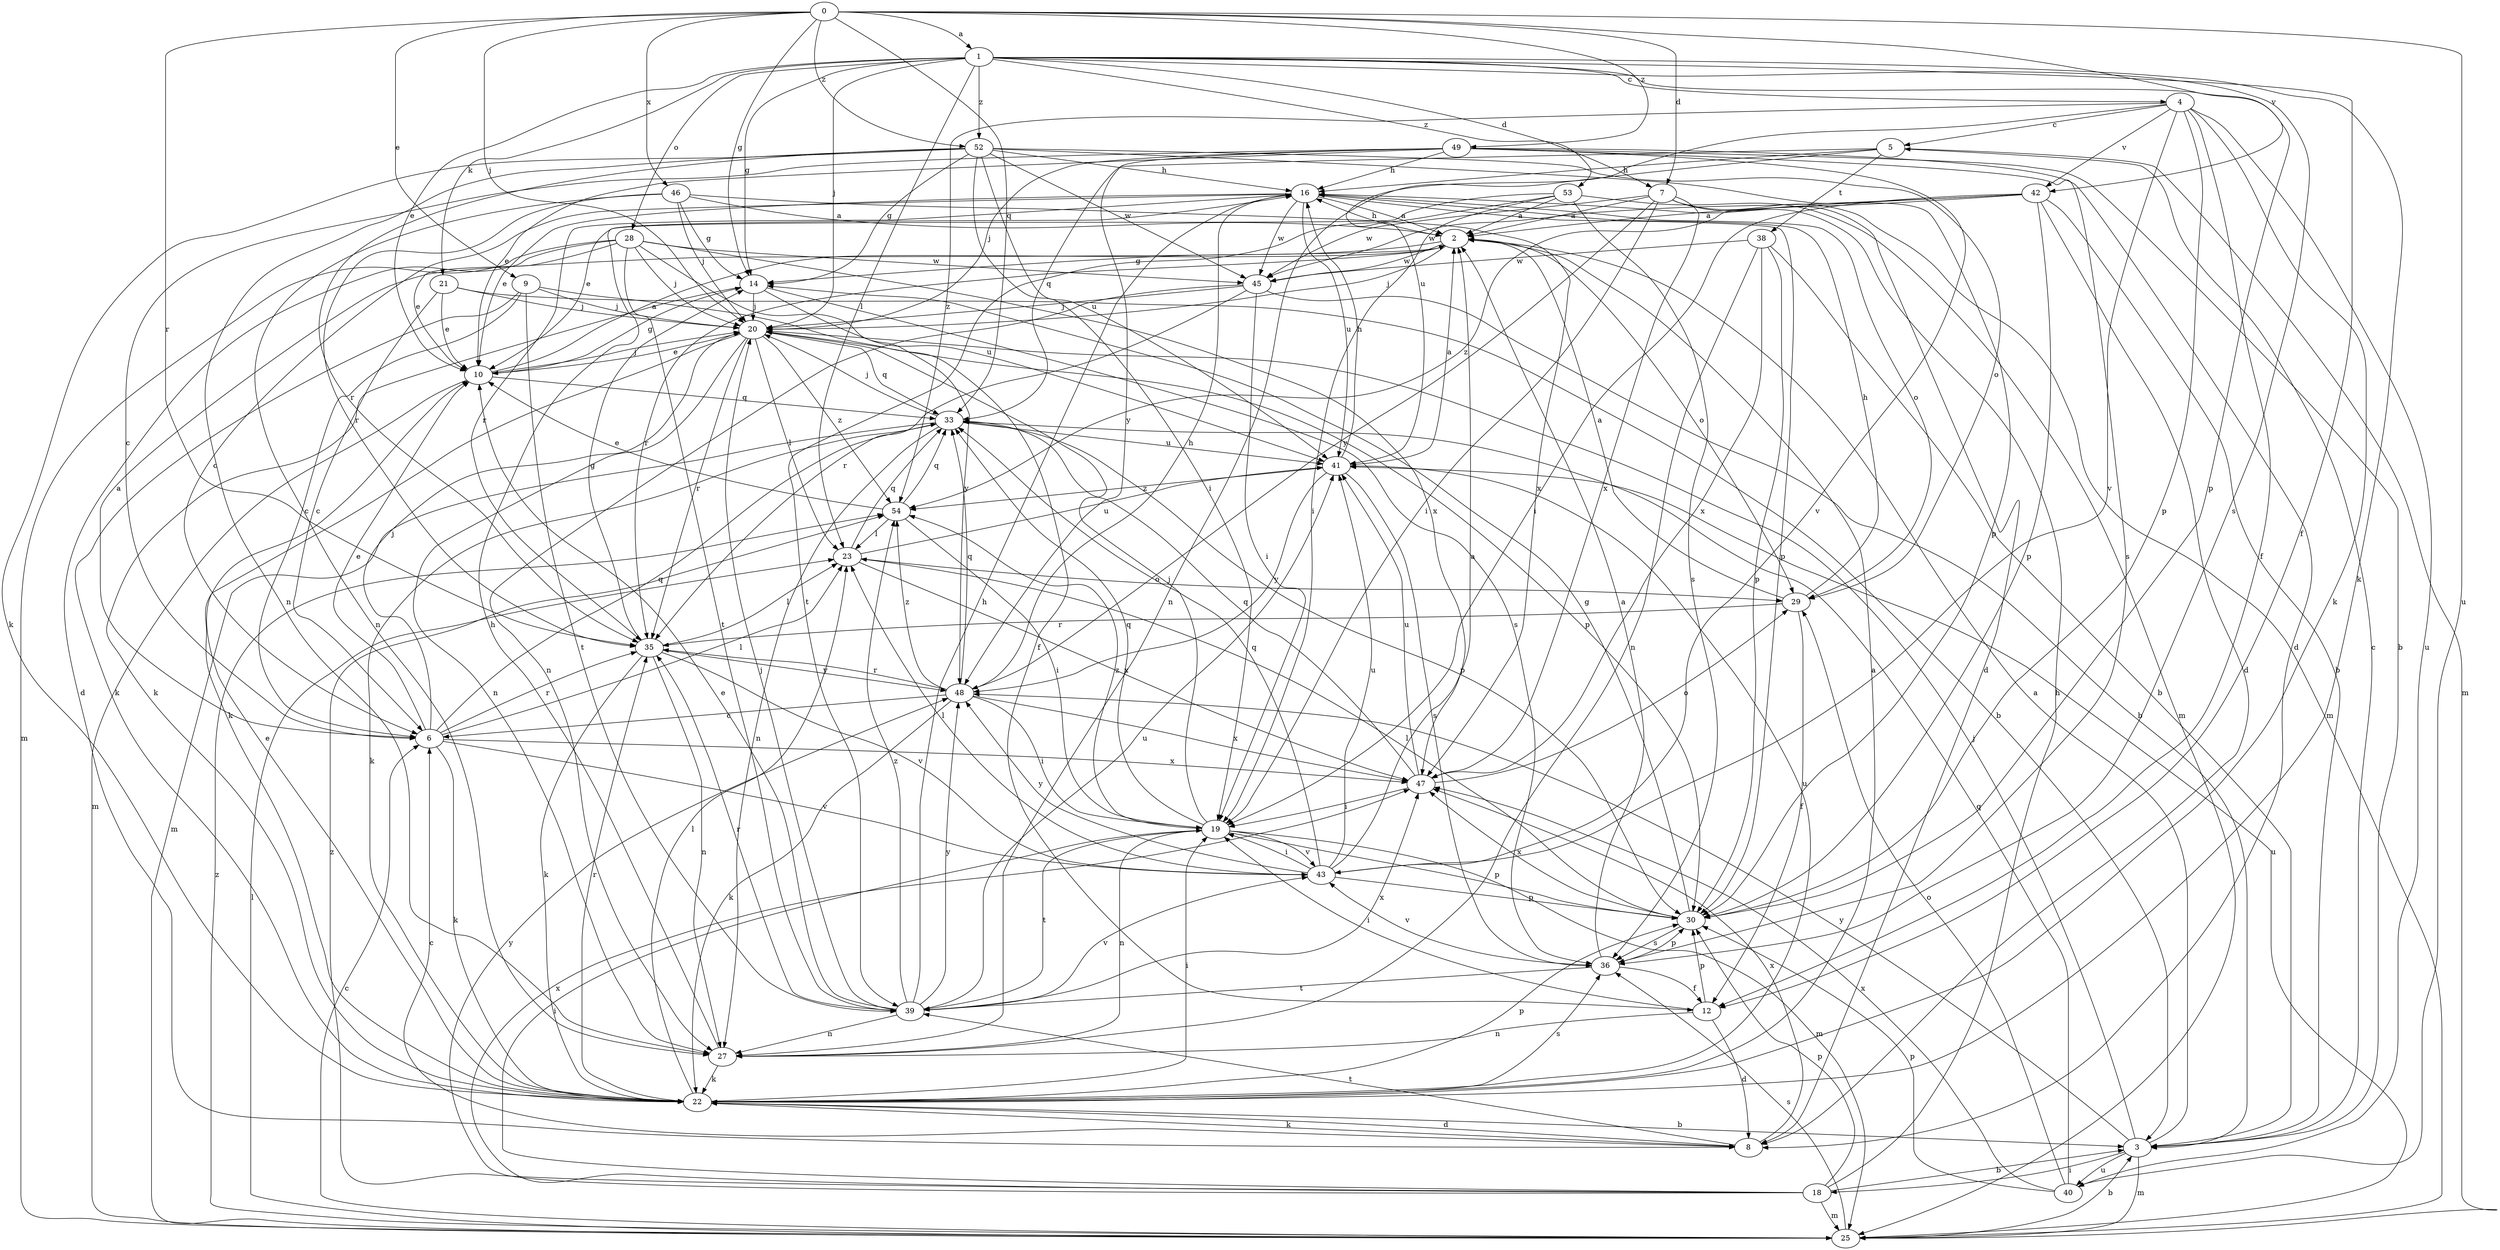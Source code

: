 strict digraph  {
0;
1;
2;
3;
4;
5;
6;
7;
8;
9;
10;
12;
14;
16;
18;
19;
20;
21;
22;
23;
25;
27;
28;
29;
30;
33;
35;
36;
38;
39;
40;
41;
42;
43;
45;
46;
47;
48;
49;
52;
53;
54;
0 -> 1  [label=a];
0 -> 7  [label=d];
0 -> 9  [label=e];
0 -> 14  [label=g];
0 -> 20  [label=j];
0 -> 33  [label=q];
0 -> 35  [label=r];
0 -> 40  [label=u];
0 -> 42  [label=v];
0 -> 46  [label=x];
0 -> 49  [label=z];
0 -> 52  [label=z];
1 -> 4  [label=c];
1 -> 7  [label=d];
1 -> 10  [label=e];
1 -> 12  [label=f];
1 -> 14  [label=g];
1 -> 20  [label=j];
1 -> 21  [label=k];
1 -> 22  [label=k];
1 -> 23  [label=l];
1 -> 28  [label=o];
1 -> 30  [label=p];
1 -> 36  [label=s];
1 -> 52  [label=z];
1 -> 53  [label=z];
2 -> 14  [label=g];
2 -> 16  [label=h];
2 -> 20  [label=j];
2 -> 29  [label=o];
2 -> 35  [label=r];
2 -> 45  [label=w];
3 -> 2  [label=a];
3 -> 5  [label=c];
3 -> 18  [label=i];
3 -> 20  [label=j];
3 -> 25  [label=m];
3 -> 40  [label=u];
3 -> 48  [label=y];
4 -> 5  [label=c];
4 -> 12  [label=f];
4 -> 22  [label=k];
4 -> 30  [label=p];
4 -> 40  [label=u];
4 -> 41  [label=u];
4 -> 42  [label=v];
4 -> 43  [label=v];
4 -> 54  [label=z];
5 -> 16  [label=h];
5 -> 25  [label=m];
5 -> 27  [label=n];
5 -> 33  [label=q];
5 -> 38  [label=t];
6 -> 2  [label=a];
6 -> 10  [label=e];
6 -> 20  [label=j];
6 -> 22  [label=k];
6 -> 23  [label=l];
6 -> 33  [label=q];
6 -> 35  [label=r];
6 -> 43  [label=v];
6 -> 47  [label=x];
7 -> 2  [label=a];
7 -> 8  [label=d];
7 -> 19  [label=i];
7 -> 25  [label=m];
7 -> 45  [label=w];
7 -> 47  [label=x];
7 -> 48  [label=y];
8 -> 6  [label=c];
8 -> 22  [label=k];
8 -> 39  [label=t];
8 -> 47  [label=x];
9 -> 6  [label=c];
9 -> 12  [label=f];
9 -> 20  [label=j];
9 -> 22  [label=k];
9 -> 39  [label=t];
10 -> 2  [label=a];
10 -> 14  [label=g];
10 -> 20  [label=j];
10 -> 25  [label=m];
10 -> 33  [label=q];
12 -> 8  [label=d];
12 -> 19  [label=i];
12 -> 27  [label=n];
12 -> 30  [label=p];
14 -> 20  [label=j];
14 -> 22  [label=k];
14 -> 36  [label=s];
14 -> 48  [label=y];
16 -> 2  [label=a];
16 -> 6  [label=c];
16 -> 10  [label=e];
16 -> 29  [label=o];
16 -> 30  [label=p];
16 -> 35  [label=r];
16 -> 41  [label=u];
16 -> 45  [label=w];
18 -> 3  [label=b];
18 -> 16  [label=h];
18 -> 19  [label=i];
18 -> 25  [label=m];
18 -> 30  [label=p];
18 -> 47  [label=x];
18 -> 48  [label=y];
18 -> 54  [label=z];
19 -> 20  [label=j];
19 -> 25  [label=m];
19 -> 27  [label=n];
19 -> 30  [label=p];
19 -> 33  [label=q];
19 -> 39  [label=t];
19 -> 43  [label=v];
19 -> 54  [label=z];
20 -> 10  [label=e];
20 -> 22  [label=k];
20 -> 23  [label=l];
20 -> 27  [label=n];
20 -> 30  [label=p];
20 -> 33  [label=q];
20 -> 35  [label=r];
20 -> 54  [label=z];
21 -> 3  [label=b];
21 -> 6  [label=c];
21 -> 10  [label=e];
21 -> 20  [label=j];
22 -> 2  [label=a];
22 -> 3  [label=b];
22 -> 8  [label=d];
22 -> 10  [label=e];
22 -> 19  [label=i];
22 -> 23  [label=l];
22 -> 30  [label=p];
22 -> 35  [label=r];
22 -> 36  [label=s];
22 -> 41  [label=u];
23 -> 29  [label=o];
23 -> 33  [label=q];
23 -> 41  [label=u];
23 -> 47  [label=x];
25 -> 3  [label=b];
25 -> 6  [label=c];
25 -> 23  [label=l];
25 -> 36  [label=s];
25 -> 41  [label=u];
25 -> 54  [label=z];
27 -> 16  [label=h];
27 -> 22  [label=k];
28 -> 8  [label=d];
28 -> 10  [label=e];
28 -> 20  [label=j];
28 -> 25  [label=m];
28 -> 39  [label=t];
28 -> 41  [label=u];
28 -> 45  [label=w];
28 -> 47  [label=x];
29 -> 2  [label=a];
29 -> 12  [label=f];
29 -> 16  [label=h];
29 -> 35  [label=r];
30 -> 14  [label=g];
30 -> 23  [label=l];
30 -> 36  [label=s];
30 -> 47  [label=x];
33 -> 20  [label=j];
33 -> 22  [label=k];
33 -> 25  [label=m];
33 -> 27  [label=n];
33 -> 30  [label=p];
33 -> 41  [label=u];
35 -> 14  [label=g];
35 -> 22  [label=k];
35 -> 23  [label=l];
35 -> 27  [label=n];
35 -> 43  [label=v];
35 -> 48  [label=y];
36 -> 2  [label=a];
36 -> 12  [label=f];
36 -> 30  [label=p];
36 -> 39  [label=t];
36 -> 43  [label=v];
38 -> 3  [label=b];
38 -> 27  [label=n];
38 -> 30  [label=p];
38 -> 45  [label=w];
38 -> 47  [label=x];
39 -> 10  [label=e];
39 -> 16  [label=h];
39 -> 20  [label=j];
39 -> 27  [label=n];
39 -> 35  [label=r];
39 -> 41  [label=u];
39 -> 43  [label=v];
39 -> 47  [label=x];
39 -> 48  [label=y];
39 -> 54  [label=z];
40 -> 29  [label=o];
40 -> 30  [label=p];
40 -> 33  [label=q];
40 -> 47  [label=x];
41 -> 2  [label=a];
41 -> 16  [label=h];
41 -> 36  [label=s];
41 -> 48  [label=y];
41 -> 54  [label=z];
42 -> 2  [label=a];
42 -> 3  [label=b];
42 -> 8  [label=d];
42 -> 19  [label=i];
42 -> 30  [label=p];
42 -> 45  [label=w];
42 -> 54  [label=z];
43 -> 2  [label=a];
43 -> 19  [label=i];
43 -> 23  [label=l];
43 -> 30  [label=p];
43 -> 33  [label=q];
43 -> 41  [label=u];
43 -> 48  [label=y];
45 -> 3  [label=b];
45 -> 19  [label=i];
45 -> 20  [label=j];
45 -> 27  [label=n];
45 -> 35  [label=r];
46 -> 2  [label=a];
46 -> 14  [label=g];
46 -> 20  [label=j];
46 -> 27  [label=n];
46 -> 35  [label=r];
46 -> 47  [label=x];
47 -> 19  [label=i];
47 -> 29  [label=o];
47 -> 33  [label=q];
47 -> 41  [label=u];
48 -> 6  [label=c];
48 -> 16  [label=h];
48 -> 19  [label=i];
48 -> 22  [label=k];
48 -> 33  [label=q];
48 -> 35  [label=r];
48 -> 47  [label=x];
48 -> 54  [label=z];
49 -> 3  [label=b];
49 -> 6  [label=c];
49 -> 8  [label=d];
49 -> 10  [label=e];
49 -> 16  [label=h];
49 -> 20  [label=j];
49 -> 36  [label=s];
49 -> 43  [label=v];
49 -> 48  [label=y];
52 -> 14  [label=g];
52 -> 16  [label=h];
52 -> 19  [label=i];
52 -> 22  [label=k];
52 -> 27  [label=n];
52 -> 29  [label=o];
52 -> 30  [label=p];
52 -> 35  [label=r];
52 -> 41  [label=u];
52 -> 45  [label=w];
53 -> 2  [label=a];
53 -> 10  [label=e];
53 -> 19  [label=i];
53 -> 25  [label=m];
53 -> 36  [label=s];
53 -> 39  [label=t];
54 -> 10  [label=e];
54 -> 19  [label=i];
54 -> 23  [label=l];
54 -> 33  [label=q];
}
